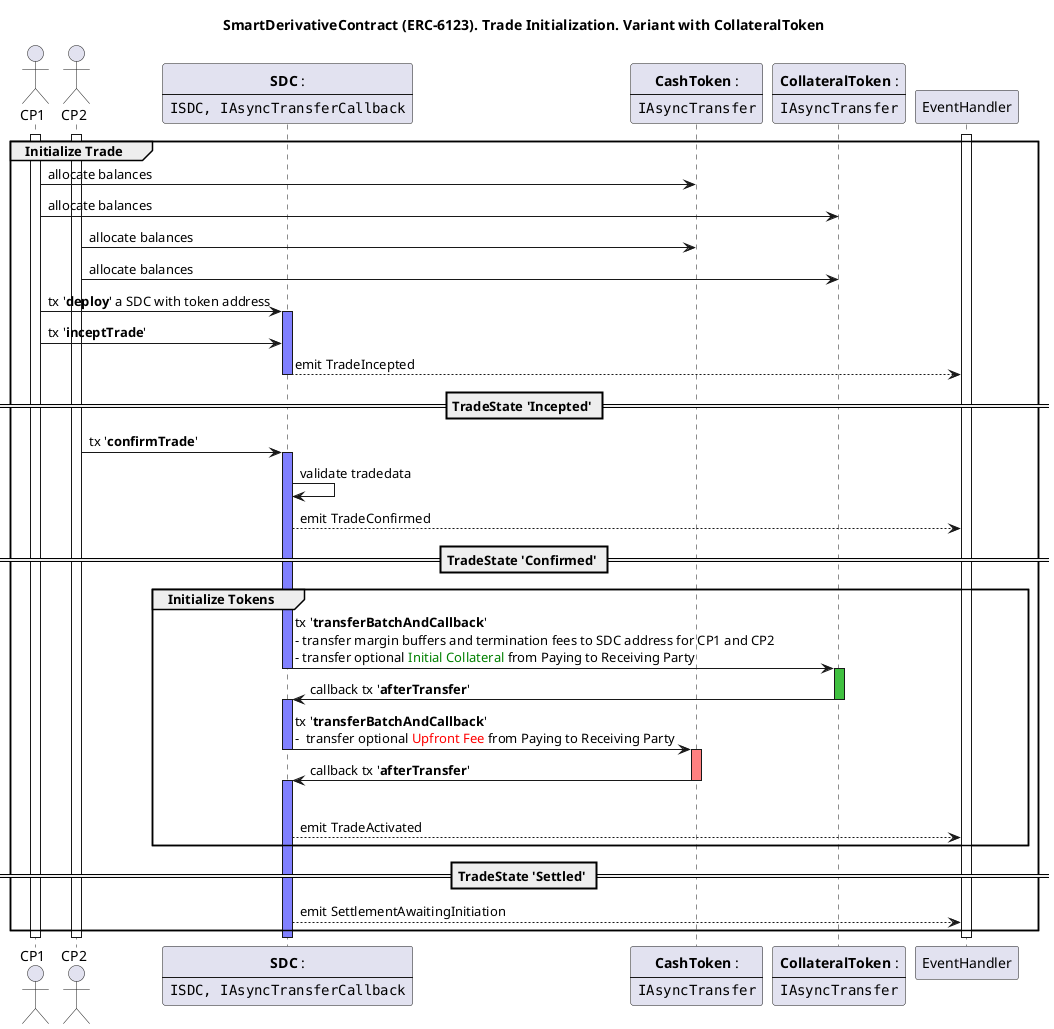 @startuml
'https://plantuml.com/sequence-diagram
title SmartDerivativeContract (ERC-6123). Trade Initialization. Variant with CollateralToken

actor CP1
actor CP2

participant SDC [
    **SDC** :
    ----
    ""ISDC, IAsyncTransferCallback""
]

participant CashToken [
    **CashToken** :
    ----
    ""IAsyncTransfer""
]

participant CollateralToken [
    **CollateralToken** :
    ----
    ""IAsyncTransfer""
]

participant EventHandler

activate EventHandler
'activate CashToken

activate CP1
activate CP2

group Initialize Trade
CP1 ->CashToken: allocate balances
CP1 ->CollateralToken: allocate balances
CP2 ->CashToken: allocate balances
CP2 ->CollateralToken: allocate balances

CP1 ->SDC: tx '**deploy**' a SDC with token address
activate SDC #8080FF

CP1 ->SDC:                 tx '**inceptTrade**'

SDC-->EventHandler: emit TradeIncepted

== TradeState '**Incepted**' ==
deactivate SDC

    CP2->SDC: tx '**confirmTrade**'
activate SDC #8080FF
    SDC->SDC: validate tradedata

    SDC-->EventHandler: emit TradeConfirmed

== TradeState '**Confirmed**' ==

    group Initialize Tokens

    SDC -> CollateralToken: tx '**transferBatchAndCallback**' \n- transfer margin buffers and termination fees to SDC address for CP1 and CP2\n- transfer optional <color:green>Initial Collateral</color> from Paying to Receiving Party
    deactivate SDC
    activate CollateralToken #40C040

    CollateralToken->SDC: callback tx '**afterTransfer**'
    deactivate CollateralToken
    activate SDC #8080FF

    SDC -> CashToken: tx '**transferBatchAndCallback**' \n-  transfer optional <color:red>Upfront Fee</color> from Paying to Receiving Party
    deactivate SDC
    activate CashToken #FF8080
    CashToken->SDC: callback tx '**afterTransfer**'
    deactivate CashToken
    activate SDC #8080FF

    |||
    SDC-->EventHandler: emit TradeActivated

end


== TradeState '**Settled**' ==
SDC-->EventHandler: emit SettlementAwaitingInitiation

end

deactivate SDC
deactivate EventHandler
deactivate CP1
deactivate CP2

@enduml